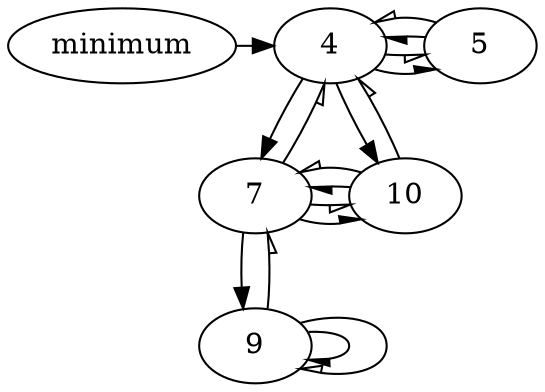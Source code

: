 digraph G {
minimum -> "0x7e0ef8" [constraint=false];
"0x7e0ef8" -> "0x7e0e80" [constraint=false,arrowhead=lnormal];
"0x7e0ef8" -> "0x7e0e80" [constraint=false,arrowhead=ornormal];
"0x7e0ef8" [label=4];
"0x7e0ef8" -> "0x7e0ed0";
"0x7e0ed0" -> "0x7e1068" [constraint=false,arrowhead=lnormal];
"0x7e0ed0" -> "0x7e1068" [constraint=false,arrowhead=ornormal];
"0x7e0ed0" -> "0x7e0ef8" [constraint=false,arrowhead=ornormal];
"0x7e0ed0" [label=7];
"0x7e0ed0" -> "0x7e1040";
"0x7e1040" -> "0x7e1040" [constraint=false,arrowhead=lnormal];
"0x7e1040" -> "0x7e1040" [constraint=false,arrowhead=ornormal];
"0x7e1040" -> "0x7e0ed0" [constraint=false,arrowhead=ornormal];
"0x7e1040" [label=9];
"0x7e0ef8" -> "0x7e1068";
"0x7e1068" -> "0x7e0ed0" [constraint=false,arrowhead=lnormal];
"0x7e1068" -> "0x7e0ed0" [constraint=false,arrowhead=ornormal];
"0x7e1068" -> "0x7e0ef8" [constraint=false,arrowhead=ornormal];
"0x7e1068" [label=10];
"0x7e0e80" -> "0x7e0ef8" [constraint=false,arrowhead=lnormal];
"0x7e0e80" -> "0x7e0ef8" [constraint=false,arrowhead=ornormal];
"0x7e0e80" [label=5];
}
